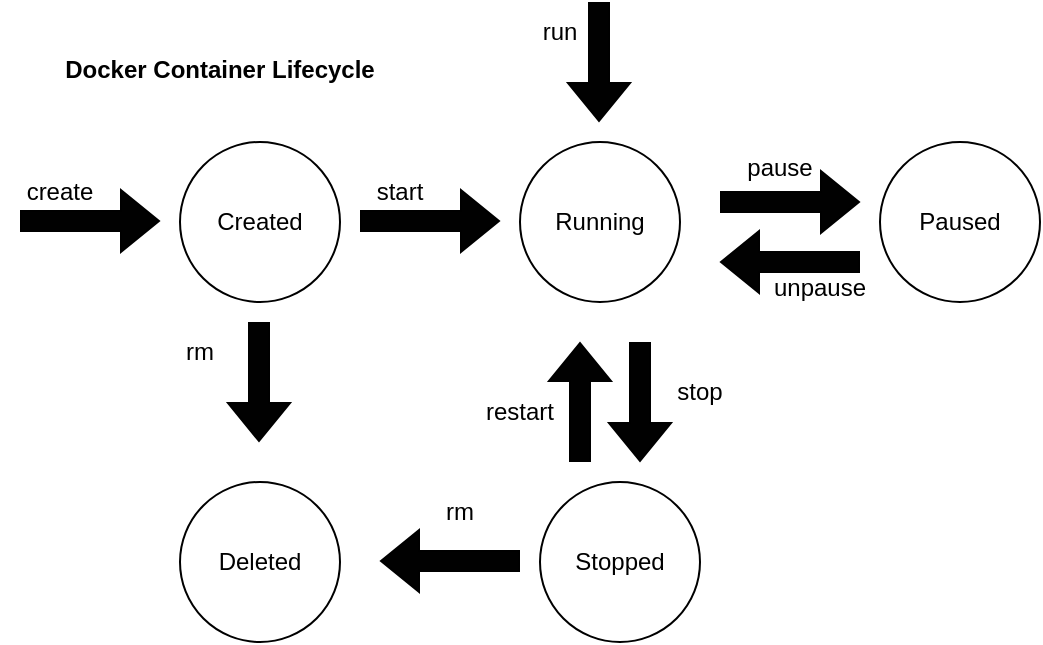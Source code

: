<mxfile version="24.0.1" type="github">
  <diagram name="Page-1" id="d_9S2hyFASc7YHGDYdhy">
    <mxGraphModel dx="954" dy="492" grid="1" gridSize="10" guides="1" tooltips="1" connect="1" arrows="1" fold="1" page="1" pageScale="1" pageWidth="850" pageHeight="1100" math="0" shadow="0">
      <root>
        <mxCell id="0" />
        <mxCell id="1" parent="0" />
        <mxCell id="ZxtJrUnCJoXnCclzQRWx-1" value="" style="ellipse;whiteSpace=wrap;html=1;aspect=fixed;" vertex="1" parent="1">
          <mxGeometry x="210" y="140" width="80" height="80" as="geometry" />
        </mxCell>
        <mxCell id="ZxtJrUnCJoXnCclzQRWx-2" value="Running" style="ellipse;whiteSpace=wrap;html=1;aspect=fixed;" vertex="1" parent="1">
          <mxGeometry x="380" y="140" width="80" height="80" as="geometry" />
        </mxCell>
        <mxCell id="ZxtJrUnCJoXnCclzQRWx-3" value="Paused" style="ellipse;whiteSpace=wrap;html=1;aspect=fixed;" vertex="1" parent="1">
          <mxGeometry x="560" y="140" width="80" height="80" as="geometry" />
        </mxCell>
        <mxCell id="ZxtJrUnCJoXnCclzQRWx-4" value="Deleted" style="ellipse;whiteSpace=wrap;html=1;aspect=fixed;" vertex="1" parent="1">
          <mxGeometry x="210" y="310" width="80" height="80" as="geometry" />
        </mxCell>
        <mxCell id="ZxtJrUnCJoXnCclzQRWx-5" value="Stopped" style="ellipse;whiteSpace=wrap;html=1;aspect=fixed;" vertex="1" parent="1">
          <mxGeometry x="390" y="310" width="80" height="80" as="geometry" />
        </mxCell>
        <mxCell id="ZxtJrUnCJoXnCclzQRWx-6" value="" style="shape=flexArrow;endArrow=classic;html=1;rounded=0;fillColor=#010101;" edge="1" parent="1">
          <mxGeometry width="50" height="50" relative="1" as="geometry">
            <mxPoint x="300" y="179.5" as="sourcePoint" />
            <mxPoint x="370" y="179.5" as="targetPoint" />
          </mxGeometry>
        </mxCell>
        <mxCell id="ZxtJrUnCJoXnCclzQRWx-7" value="" style="shape=flexArrow;endArrow=classic;html=1;rounded=0;fillColor=#010101;" edge="1" parent="1">
          <mxGeometry width="50" height="50" relative="1" as="geometry">
            <mxPoint x="480" y="170" as="sourcePoint" />
            <mxPoint x="550" y="170" as="targetPoint" />
          </mxGeometry>
        </mxCell>
        <mxCell id="ZxtJrUnCJoXnCclzQRWx-8" value="" style="shape=flexArrow;endArrow=classic;html=1;rounded=0;fillColor=#010101;" edge="1" parent="1">
          <mxGeometry width="50" height="50" relative="1" as="geometry">
            <mxPoint x="550" y="200" as="sourcePoint" />
            <mxPoint x="480" y="200" as="targetPoint" />
          </mxGeometry>
        </mxCell>
        <mxCell id="ZxtJrUnCJoXnCclzQRWx-9" value="" style="shape=flexArrow;endArrow=classic;html=1;rounded=0;fillColor=#010101;" edge="1" parent="1">
          <mxGeometry width="50" height="50" relative="1" as="geometry">
            <mxPoint x="130" y="179.5" as="sourcePoint" />
            <mxPoint x="200" y="179.5" as="targetPoint" />
          </mxGeometry>
        </mxCell>
        <mxCell id="ZxtJrUnCJoXnCclzQRWx-10" value="" style="shape=flexArrow;endArrow=classic;html=1;rounded=0;fillColor=#010101;" edge="1" parent="1">
          <mxGeometry width="50" height="50" relative="1" as="geometry">
            <mxPoint x="380" y="349.5" as="sourcePoint" />
            <mxPoint x="310" y="349.5" as="targetPoint" />
          </mxGeometry>
        </mxCell>
        <mxCell id="ZxtJrUnCJoXnCclzQRWx-11" value="" style="shape=flexArrow;endArrow=classic;html=1;rounded=0;fillColor=#010101;" edge="1" parent="1">
          <mxGeometry width="50" height="50" relative="1" as="geometry">
            <mxPoint x="249.5" y="230" as="sourcePoint" />
            <mxPoint x="249.5" y="290" as="targetPoint" />
          </mxGeometry>
        </mxCell>
        <mxCell id="ZxtJrUnCJoXnCclzQRWx-12" value="" style="shape=flexArrow;endArrow=classic;html=1;rounded=0;fillColor=#010101;" edge="1" parent="1">
          <mxGeometry width="50" height="50" relative="1" as="geometry">
            <mxPoint x="440" y="240" as="sourcePoint" />
            <mxPoint x="440" y="300" as="targetPoint" />
          </mxGeometry>
        </mxCell>
        <mxCell id="ZxtJrUnCJoXnCclzQRWx-13" value="" style="shape=flexArrow;endArrow=classic;html=1;rounded=0;fillColor=#010101;" edge="1" parent="1">
          <mxGeometry width="50" height="50" relative="1" as="geometry">
            <mxPoint x="410" y="300" as="sourcePoint" />
            <mxPoint x="410" y="240" as="targetPoint" />
          </mxGeometry>
        </mxCell>
        <mxCell id="ZxtJrUnCJoXnCclzQRWx-14" value="" style="shape=flexArrow;endArrow=classic;html=1;rounded=0;fillColor=#010101;" edge="1" parent="1">
          <mxGeometry width="50" height="50" relative="1" as="geometry">
            <mxPoint x="419.5" y="70" as="sourcePoint" />
            <mxPoint x="419.5" y="130" as="targetPoint" />
          </mxGeometry>
        </mxCell>
        <mxCell id="ZxtJrUnCJoXnCclzQRWx-15" value="Created" style="text;html=1;align=center;verticalAlign=middle;whiteSpace=wrap;rounded=0;" vertex="1" parent="1">
          <mxGeometry x="220" y="165" width="60" height="30" as="geometry" />
        </mxCell>
        <mxCell id="ZxtJrUnCJoXnCclzQRWx-16" value="create" style="text;html=1;align=center;verticalAlign=middle;whiteSpace=wrap;rounded=0;" vertex="1" parent="1">
          <mxGeometry x="120" y="150" width="60" height="30" as="geometry" />
        </mxCell>
        <mxCell id="ZxtJrUnCJoXnCclzQRWx-17" value="start" style="text;html=1;align=center;verticalAlign=middle;whiteSpace=wrap;rounded=0;" vertex="1" parent="1">
          <mxGeometry x="290" y="150" width="60" height="30" as="geometry" />
        </mxCell>
        <mxCell id="ZxtJrUnCJoXnCclzQRWx-18" value="run&lt;span style=&quot;color: rgba(0, 0, 0, 0); font-family: monospace; font-size: 0px; text-align: start; text-wrap: nowrap;&quot;&gt;%3CmxGraphModel%3E%3Croot%3E%3CmxCell%20id%3D%220%22%2F%3E%3CmxCell%20id%3D%221%22%20parent%3D%220%22%2F%3E%3CmxCell%20id%3D%222%22%20value%3D%22start%22%20style%3D%22text%3Bhtml%3D1%3Balign%3Dcenter%3BverticalAlign%3Dmiddle%3BwhiteSpace%3Dwrap%3Brounded%3D0%3B%22%20vertex%3D%221%22%20parent%3D%221%22%3E%3CmxGeometry%20x%3D%22290%22%20y%3D%22150%22%20width%3D%2260%22%20height%3D%2230%22%20as%3D%22geometry%22%2F%3E%3C%2FmxCell%3E%3C%2Froot%3E%3C%2FmxGraphModel%3E&lt;/span&gt;" style="text;html=1;align=center;verticalAlign=middle;whiteSpace=wrap;rounded=0;" vertex="1" parent="1">
          <mxGeometry x="370" y="70" width="60" height="30" as="geometry" />
        </mxCell>
        <mxCell id="ZxtJrUnCJoXnCclzQRWx-19" value="pause" style="text;html=1;align=center;verticalAlign=middle;whiteSpace=wrap;rounded=0;" vertex="1" parent="1">
          <mxGeometry x="480" y="140" width="60" height="25" as="geometry" />
        </mxCell>
        <mxCell id="ZxtJrUnCJoXnCclzQRWx-20" value="unpause" style="text;html=1;align=center;verticalAlign=middle;whiteSpace=wrap;rounded=0;" vertex="1" parent="1">
          <mxGeometry x="500" y="200" width="60" height="25" as="geometry" />
        </mxCell>
        <mxCell id="ZxtJrUnCJoXnCclzQRWx-21" value="restart" style="text;html=1;align=center;verticalAlign=middle;whiteSpace=wrap;rounded=0;" vertex="1" parent="1">
          <mxGeometry x="350" y="260" width="60" height="30" as="geometry" />
        </mxCell>
        <mxCell id="ZxtJrUnCJoXnCclzQRWx-22" value="stop" style="text;html=1;align=center;verticalAlign=middle;whiteSpace=wrap;rounded=0;" vertex="1" parent="1">
          <mxGeometry x="440" y="250" width="60" height="30" as="geometry" />
        </mxCell>
        <mxCell id="ZxtJrUnCJoXnCclzQRWx-23" value="rm" style="text;html=1;align=center;verticalAlign=middle;whiteSpace=wrap;rounded=0;" vertex="1" parent="1">
          <mxGeometry x="190" y="230" width="60" height="30" as="geometry" />
        </mxCell>
        <mxCell id="ZxtJrUnCJoXnCclzQRWx-24" value="rm" style="text;html=1;align=center;verticalAlign=middle;whiteSpace=wrap;rounded=0;" vertex="1" parent="1">
          <mxGeometry x="320" y="310" width="60" height="30" as="geometry" />
        </mxCell>
        <mxCell id="ZxtJrUnCJoXnCclzQRWx-25" value="&lt;h1&gt;&lt;font style=&quot;font-size: 12px;&quot;&gt;Docker Container Lifecycle&lt;/font&gt;&lt;/h1&gt;" style="text;html=1;align=center;verticalAlign=middle;whiteSpace=wrap;rounded=0;" vertex="1" parent="1">
          <mxGeometry x="150" y="80" width="160" height="40" as="geometry" />
        </mxCell>
      </root>
    </mxGraphModel>
  </diagram>
</mxfile>
